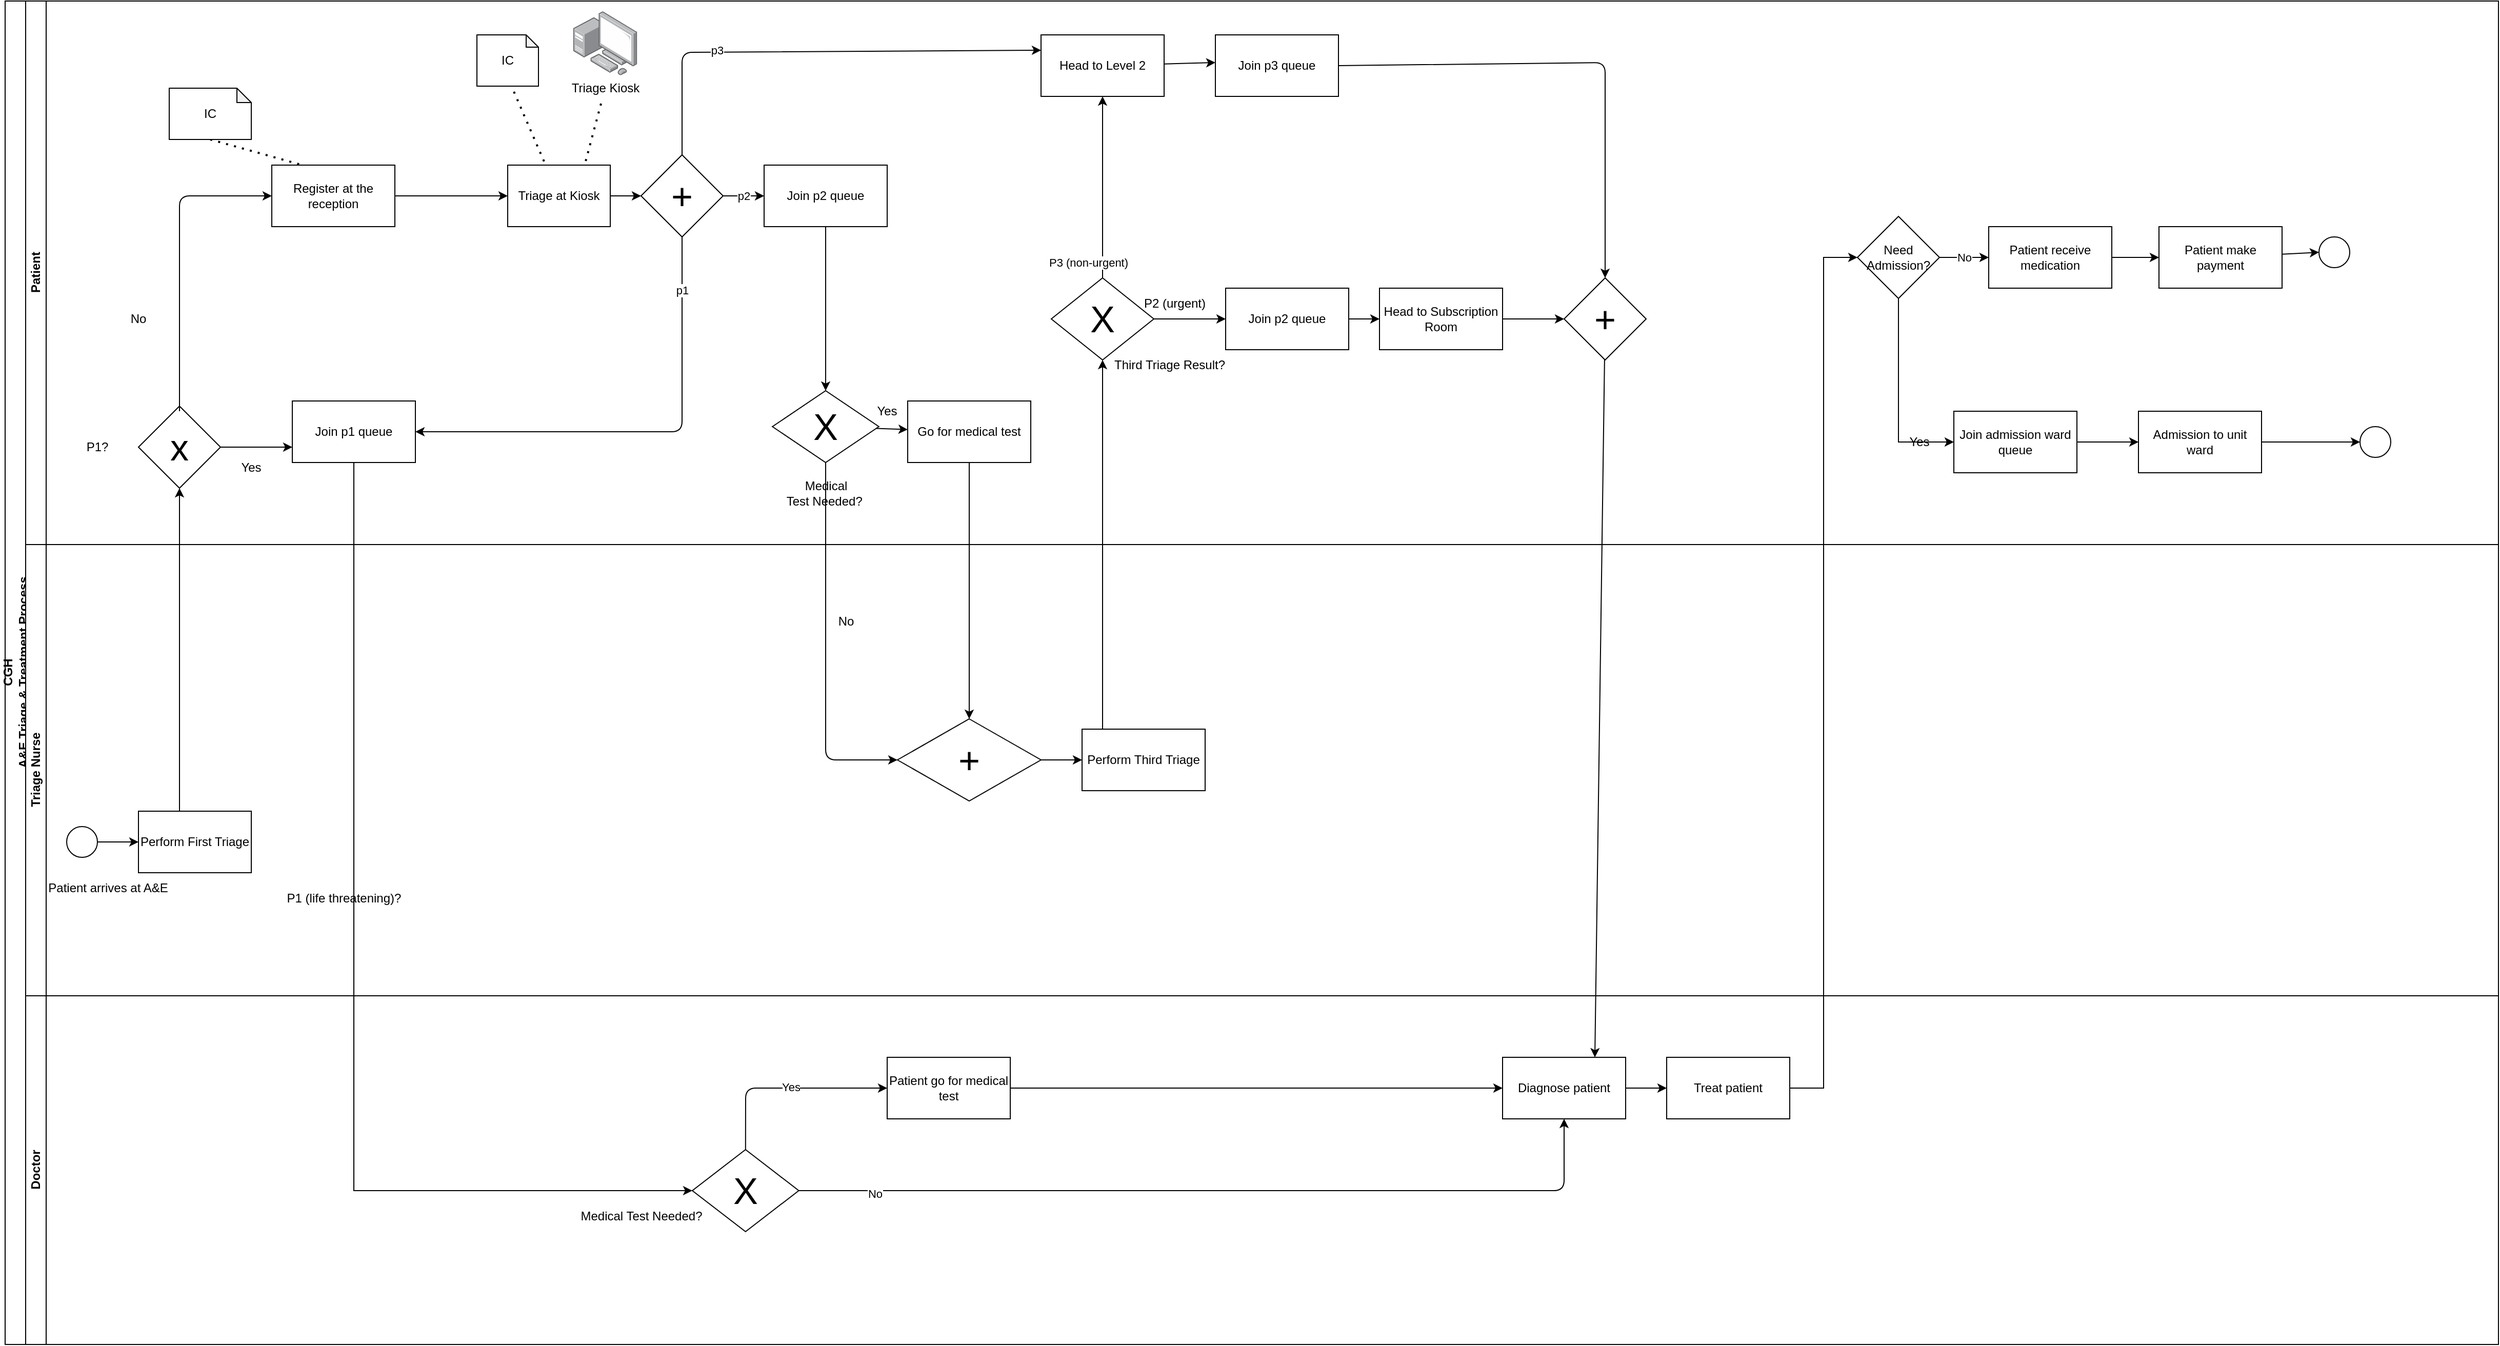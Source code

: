 <mxfile>
    <diagram id="prtHgNgQTEPvFCAcTncT" name="Page-1">
        <mxGraphModel dx="1205" dy="621" grid="1" gridSize="10" guides="1" tooltips="1" connect="1" arrows="1" fold="1" page="1" pageScale="1" pageWidth="827" pageHeight="1169" math="0" shadow="0">
            <root>
                <mxCell id="0"/>
                <mxCell id="1" parent="0"/>
                <mxCell id="dNxyNK7c78bLwvsdeMH5-19" value="CGH &lt;br&gt;A&amp;amp;E Triage &amp;amp; Treatment Process" style="swimlane;html=1;childLayout=stackLayout;resizeParent=1;resizeParentMax=0;horizontal=0;startSize=20;horizontalStack=0;" parent="1" vertex="1">
                    <mxGeometry x="60" y="90" width="2431" height="1310" as="geometry"/>
                </mxCell>
                <mxCell id="dNxyNK7c78bLwvsdeMH5-20" value="Patient" style="swimlane;html=1;startSize=20;horizontal=0;" parent="dNxyNK7c78bLwvsdeMH5-19" vertex="1">
                    <mxGeometry x="20" width="2411" height="530" as="geometry">
                        <mxRectangle x="20" width="2340" height="30" as="alternateBounds"/>
                    </mxGeometry>
                </mxCell>
                <mxCell id="125" style="edgeStyle=none;html=1;entryX=0;entryY=0.5;entryDx=0;entryDy=0;" parent="dNxyNK7c78bLwvsdeMH5-20" source="qgtoDDghmM0IQQvyiqZD-22" target="qgtoDDghmM0IQQvyiqZD-25" edge="1">
                    <mxGeometry relative="1" as="geometry"/>
                </mxCell>
                <mxCell id="qgtoDDghmM0IQQvyiqZD-22" value="Patient make payment" style="rounded=0;whiteSpace=wrap;html=1;" parent="dNxyNK7c78bLwvsdeMH5-20" vertex="1">
                    <mxGeometry x="2080" y="220" width="120" height="60" as="geometry"/>
                </mxCell>
                <mxCell id="qgtoDDghmM0IQQvyiqZD-25" value="" style="ellipse;whiteSpace=wrap;html=1;aspect=fixed;" parent="dNxyNK7c78bLwvsdeMH5-20" vertex="1">
                    <mxGeometry x="2236" y="230" width="30" height="30" as="geometry"/>
                </mxCell>
                <mxCell id="qgtoDDghmM0IQQvyiqZD-27" value="Patient receive medication" style="whiteSpace=wrap;html=1;" parent="dNxyNK7c78bLwvsdeMH5-20" vertex="1">
                    <mxGeometry x="1914" y="220" width="120" height="60" as="geometry"/>
                </mxCell>
                <mxCell id="qgtoDDghmM0IQQvyiqZD-28" style="edgeStyle=orthogonalEdgeStyle;rounded=0;orthogonalLoop=1;jettySize=auto;html=1;" parent="dNxyNK7c78bLwvsdeMH5-20" source="qgtoDDghmM0IQQvyiqZD-27" target="qgtoDDghmM0IQQvyiqZD-22" edge="1">
                    <mxGeometry relative="1" as="geometry"/>
                </mxCell>
                <mxCell id="qgtoDDghmM0IQQvyiqZD-48" value="Register at the reception" style="whiteSpace=wrap;html=1;" parent="dNxyNK7c78bLwvsdeMH5-20" vertex="1">
                    <mxGeometry x="240" y="160" width="120" height="60" as="geometry"/>
                </mxCell>
                <mxCell id="120" style="edgeStyle=none;html=1;entryX=0;entryY=0.5;entryDx=0;entryDy=0;" parent="dNxyNK7c78bLwvsdeMH5-20" source="qgtoDDghmM0IQQvyiqZD-68" target="qgtoDDghmM0IQQvyiqZD-70" edge="1">
                    <mxGeometry relative="1" as="geometry"/>
                </mxCell>
                <mxCell id="qgtoDDghmM0IQQvyiqZD-68" value="Admission to unit ward" style="whiteSpace=wrap;html=1;" parent="dNxyNK7c78bLwvsdeMH5-20" vertex="1">
                    <mxGeometry x="2060" y="400" width="120" height="60" as="geometry"/>
                </mxCell>
                <mxCell id="qgtoDDghmM0IQQvyiqZD-70" value="" style="ellipse;whiteSpace=wrap;html=1;" parent="dNxyNK7c78bLwvsdeMH5-20" vertex="1">
                    <mxGeometry x="2276" y="415" width="30" height="30" as="geometry"/>
                </mxCell>
                <mxCell id="qgtoDDghmM0IQQvyiqZD-71" style="edgeStyle=orthogonalEdgeStyle;rounded=0;orthogonalLoop=1;jettySize=auto;html=1;exitX=0.5;exitY=1;exitDx=0;exitDy=0;entryX=0;entryY=0.5;entryDx=0;entryDy=0;startArrow=none;" parent="dNxyNK7c78bLwvsdeMH5-20" source="qgtoDDghmM0IQQvyiqZD-64" target="130" edge="1">
                    <mxGeometry relative="1" as="geometry"/>
                </mxCell>
                <mxCell id="127" value="No" style="edgeStyle=none;html=1;entryX=0;entryY=0.5;entryDx=0;entryDy=0;" parent="dNxyNK7c78bLwvsdeMH5-20" source="qgtoDDghmM0IQQvyiqZD-64" target="qgtoDDghmM0IQQvyiqZD-27" edge="1">
                    <mxGeometry relative="1" as="geometry"/>
                </mxCell>
                <mxCell id="qgtoDDghmM0IQQvyiqZD-64" value="Need Admission?" style="rhombus;whiteSpace=wrap;html=1;rounded=0;" parent="dNxyNK7c78bLwvsdeMH5-20" vertex="1">
                    <mxGeometry x="1786" y="210" width="80" height="80" as="geometry"/>
                </mxCell>
                <mxCell id="qgtoDDghmM0IQQvyiqZD-77" value="Head to Subscription Room" style="whiteSpace=wrap;html=1;" parent="dNxyNK7c78bLwvsdeMH5-20" vertex="1">
                    <mxGeometry x="1320" y="280" width="120" height="60" as="geometry"/>
                </mxCell>
                <mxCell id="qgtoDDghmM0IQQvyiqZD-86" value="Yes" style="text;html=1;align=center;verticalAlign=middle;resizable=0;points=[];autosize=1;strokeColor=none;fillColor=none;" parent="dNxyNK7c78bLwvsdeMH5-20" vertex="1">
                    <mxGeometry x="1826" y="415" width="40" height="30" as="geometry"/>
                </mxCell>
                <mxCell id="13" value="" style="endArrow=none;dashed=1;html=1;dashPattern=1 3;strokeWidth=2;entryX=0.25;entryY=0;entryDx=0;entryDy=0;exitX=0.5;exitY=1;exitDx=0;exitDy=0;exitPerimeter=0;" parent="dNxyNK7c78bLwvsdeMH5-20" source="14" target="qgtoDDghmM0IQQvyiqZD-48" edge="1">
                    <mxGeometry width="50" height="50" relative="1" as="geometry">
                        <mxPoint x="240" y="40" as="sourcePoint"/>
                        <mxPoint x="260" y="80" as="targetPoint"/>
                    </mxGeometry>
                </mxCell>
                <mxCell id="14" value="IC" style="shape=note;whiteSpace=wrap;html=1;backgroundOutline=1;darkOpacity=0.05;size=14;" parent="dNxyNK7c78bLwvsdeMH5-20" vertex="1">
                    <mxGeometry x="140" y="85" width="80" height="50" as="geometry"/>
                </mxCell>
                <mxCell id="79" style="edgeStyle=none;html=1;entryX=0;entryY=0.5;entryDx=0;entryDy=0;" parent="dNxyNK7c78bLwvsdeMH5-20" source="qgtoDDghmM0IQQvyiqZD-92" target="100" edge="1">
                    <mxGeometry relative="1" as="geometry">
                        <mxPoint x="1220" y="310" as="targetPoint"/>
                    </mxGeometry>
                </mxCell>
                <mxCell id="qgtoDDghmM0IQQvyiqZD-92" value="&lt;font style=&quot;font-size: 36px;&quot;&gt;X&lt;/font&gt;" style="rhombus;whiteSpace=wrap;html=1;" parent="dNxyNK7c78bLwvsdeMH5-20" vertex="1">
                    <mxGeometry x="1000" y="270" width="100" height="80" as="geometry"/>
                </mxCell>
                <mxCell id="52" style="edgeStyle=none;html=1;exitX=0.5;exitY=0;exitDx=0;exitDy=0;entryX=0.5;entryY=1;entryDx=0;entryDy=0;" parent="dNxyNK7c78bLwvsdeMH5-20" source="qgtoDDghmM0IQQvyiqZD-92" target="77" edge="1">
                    <mxGeometry relative="1" as="geometry">
                        <Array as="points"/>
                        <mxPoint x="1020" y="260" as="sourcePoint"/>
                        <mxPoint x="1145" y="-30" as="targetPoint"/>
                    </mxGeometry>
                </mxCell>
                <mxCell id="56" value="P3 (non-urgent)" style="edgeLabel;html=1;align=center;verticalAlign=middle;resizable=0;points=[];" parent="52" vertex="1" connectable="0">
                    <mxGeometry x="0.289" y="-1" relative="1" as="geometry">
                        <mxPoint x="-15" y="99" as="offset"/>
                    </mxGeometry>
                </mxCell>
                <mxCell id="64" value="P2 (urgent)" style="text;html=1;align=center;verticalAlign=middle;resizable=0;points=[];autosize=1;strokeColor=none;fillColor=none;" parent="dNxyNK7c78bLwvsdeMH5-20" vertex="1">
                    <mxGeometry x="1080" y="280" width="80" height="30" as="geometry"/>
                </mxCell>
                <mxCell id="77" value="Head to Level 2" style="whiteSpace=wrap;html=1;" parent="dNxyNK7c78bLwvsdeMH5-20" vertex="1">
                    <mxGeometry x="990" y="33" width="120" height="60" as="geometry"/>
                </mxCell>
                <mxCell id="qgtoDDghmM0IQQvyiqZD-42" value="Join p1 queue" style="whiteSpace=wrap;html=1;" parent="dNxyNK7c78bLwvsdeMH5-20" vertex="1">
                    <mxGeometry x="260" y="390" width="120" height="60" as="geometry"/>
                </mxCell>
                <mxCell id="83" style="edgeStyle=none;html=1;entryX=0;entryY=0.75;entryDx=0;entryDy=0;exitX=1;exitY=0.5;exitDx=0;exitDy=0;" parent="dNxyNK7c78bLwvsdeMH5-20" source="qgtoDDghmM0IQQvyiqZD-39" target="qgtoDDghmM0IQQvyiqZD-42" edge="1">
                    <mxGeometry relative="1" as="geometry"/>
                </mxCell>
                <mxCell id="qgtoDDghmM0IQQvyiqZD-39" value="&lt;span style=&quot;font-size: 36px;&quot;&gt;x&lt;/span&gt;" style="rhombus;whiteSpace=wrap;html=1;" parent="dNxyNK7c78bLwvsdeMH5-20" vertex="1">
                    <mxGeometry x="110" y="395" width="80" height="80" as="geometry"/>
                </mxCell>
                <mxCell id="8" style="edgeStyle=none;html=1;exitX=0.5;exitY=0.063;exitDx=0;exitDy=0;exitPerimeter=0;" parent="dNxyNK7c78bLwvsdeMH5-20" source="qgtoDDghmM0IQQvyiqZD-39" target="qgtoDDghmM0IQQvyiqZD-48" edge="1">
                    <mxGeometry relative="1" as="geometry">
                        <Array as="points">
                            <mxPoint x="150" y="190"/>
                        </Array>
                    </mxGeometry>
                </mxCell>
                <mxCell id="88" style="edgeStyle=none;html=1;entryX=0;entryY=0.5;entryDx=0;entryDy=0;exitX=1;exitY=0.5;exitDx=0;exitDy=0;" parent="dNxyNK7c78bLwvsdeMH5-20" source="qgtoDDghmM0IQQvyiqZD-52" target="86" edge="1">
                    <mxGeometry relative="1" as="geometry"/>
                </mxCell>
                <mxCell id="qgtoDDghmM0IQQvyiqZD-52" value="Triage at Kiosk" style="whiteSpace=wrap;html=1;" parent="dNxyNK7c78bLwvsdeMH5-20" vertex="1">
                    <mxGeometry x="470" y="160" width="100" height="60" as="geometry"/>
                </mxCell>
                <mxCell id="qgtoDDghmM0IQQvyiqZD-53" style="edgeStyle=orthogonalEdgeStyle;rounded=0;orthogonalLoop=1;jettySize=auto;html=1;" parent="dNxyNK7c78bLwvsdeMH5-20" source="qgtoDDghmM0IQQvyiqZD-48" target="qgtoDDghmM0IQQvyiqZD-52" edge="1">
                    <mxGeometry relative="1" as="geometry"/>
                </mxCell>
                <mxCell id="19" value="IC" style="shape=note;whiteSpace=wrap;html=1;backgroundOutline=1;darkOpacity=0.05;size=12;" parent="dNxyNK7c78bLwvsdeMH5-20" vertex="1">
                    <mxGeometry x="440" y="33" width="60" height="50" as="geometry"/>
                </mxCell>
                <mxCell id="18" value="" style="endArrow=none;dashed=1;html=1;dashPattern=1 3;strokeWidth=2;exitX=0.601;exitY=1.109;exitDx=0;exitDy=0;exitPerimeter=0;" parent="dNxyNK7c78bLwvsdeMH5-20" source="19" target="qgtoDDghmM0IQQvyiqZD-52" edge="1">
                    <mxGeometry width="50" height="50" relative="1" as="geometry">
                        <mxPoint x="420" y="210" as="sourcePoint"/>
                        <mxPoint x="450" y="240" as="targetPoint"/>
                    </mxGeometry>
                </mxCell>
                <mxCell id="17" value="" style="group" parent="dNxyNK7c78bLwvsdeMH5-20" vertex="1" connectable="0">
                    <mxGeometry x="520" y="10" width="90" height="90" as="geometry"/>
                </mxCell>
                <mxCell id="qgtoDDghmM0IQQvyiqZD-74" value="" style="image;points=[];aspect=fixed;html=1;align=center;shadow=0;dashed=0;image=img/lib/allied_telesis/computer_and_terminals/Personal_Computer_with_Server.svg;" parent="17" vertex="1">
                    <mxGeometry x="13.8" width="62.4" height="62.4" as="geometry"/>
                </mxCell>
                <mxCell id="qgtoDDghmM0IQQvyiqZD-93" value="Triage Kiosk" style="text;html=1;align=center;verticalAlign=middle;resizable=0;points=[];autosize=1;strokeColor=none;fillColor=none;" parent="17" vertex="1">
                    <mxGeometry y="60" width="90" height="30" as="geometry"/>
                </mxCell>
                <mxCell id="qgtoDDghmM0IQQvyiqZD-73" value="" style="endArrow=none;dashed=1;html=1;dashPattern=1 3;strokeWidth=2;rounded=0;startArrow=none;entryX=0.75;entryY=0;entryDx=0;entryDy=0;" parent="dNxyNK7c78bLwvsdeMH5-20" source="qgtoDDghmM0IQQvyiqZD-93" target="qgtoDDghmM0IQQvyiqZD-52" edge="1">
                    <mxGeometry width="50" height="50" relative="1" as="geometry">
                        <mxPoint x="524" y="210" as="sourcePoint"/>
                        <mxPoint x="490" y="795" as="targetPoint"/>
                    </mxGeometry>
                </mxCell>
                <mxCell id="92" style="edgeStyle=none;html=1;entryX=0;entryY=0.25;entryDx=0;entryDy=0;exitX=0.5;exitY=0;exitDx=0;exitDy=0;" parent="dNxyNK7c78bLwvsdeMH5-20" source="86" target="77" edge="1">
                    <mxGeometry relative="1" as="geometry">
                        <mxPoint x="550" y="420" as="sourcePoint"/>
                        <Array as="points">
                            <mxPoint x="640" y="50"/>
                        </Array>
                    </mxGeometry>
                </mxCell>
                <mxCell id="104" value="p3" style="edgeLabel;html=1;align=center;verticalAlign=middle;resizable=0;points=[];" parent="92" vertex="1" connectable="0">
                    <mxGeometry x="-0.406" y="2" relative="1" as="geometry">
                        <mxPoint as="offset"/>
                    </mxGeometry>
                </mxCell>
                <mxCell id="93" value="p2" style="edgeStyle=none;html=1;entryX=0;entryY=0.5;entryDx=0;entryDy=0;exitX=1;exitY=0.5;exitDx=0;exitDy=0;" parent="dNxyNK7c78bLwvsdeMH5-20" source="86" target="90" edge="1">
                    <mxGeometry relative="1" as="geometry"/>
                </mxCell>
                <mxCell id="102" style="edgeStyle=none;html=1;entryX=1;entryY=0.5;entryDx=0;entryDy=0;exitX=0.5;exitY=1;exitDx=0;exitDy=0;" parent="dNxyNK7c78bLwvsdeMH5-20" source="86" target="qgtoDDghmM0IQQvyiqZD-42" edge="1">
                    <mxGeometry relative="1" as="geometry">
                        <Array as="points">
                            <mxPoint x="640" y="420"/>
                        </Array>
                    </mxGeometry>
                </mxCell>
                <mxCell id="103" value="p1" style="edgeLabel;html=1;align=center;verticalAlign=middle;resizable=0;points=[];" parent="102" vertex="1" connectable="0">
                    <mxGeometry x="-0.772" relative="1" as="geometry">
                        <mxPoint as="offset"/>
                    </mxGeometry>
                </mxCell>
                <mxCell id="86" value="&lt;span style=&quot;font-size: 36px;&quot;&gt;+&lt;/span&gt;" style="rhombus;whiteSpace=wrap;html=1;" parent="dNxyNK7c78bLwvsdeMH5-20" vertex="1">
                    <mxGeometry x="600" y="150" width="80" height="80" as="geometry"/>
                </mxCell>
                <mxCell id="90" value="Join p2 queue" style="whiteSpace=wrap;html=1;" parent="dNxyNK7c78bLwvsdeMH5-20" vertex="1">
                    <mxGeometry x="720" y="160" width="120" height="60" as="geometry"/>
                </mxCell>
                <mxCell id="qgtoDDghmM0IQQvyiqZD-4" value="&lt;span style=&quot;font-size: 36px;&quot;&gt;X&lt;/span&gt;" style="rhombus;whiteSpace=wrap;html=1;fontFamily=Helvetica;fontSize=12;fontColor=#000000;align=center;" parent="dNxyNK7c78bLwvsdeMH5-20" vertex="1">
                    <mxGeometry x="728.1" y="380" width="103.8" height="70" as="geometry"/>
                </mxCell>
                <mxCell id="94" style="edgeStyle=none;html=1;" parent="dNxyNK7c78bLwvsdeMH5-20" source="90" target="qgtoDDghmM0IQQvyiqZD-4" edge="1">
                    <mxGeometry relative="1" as="geometry">
                        <mxPoint x="650" y="620" as="targetPoint"/>
                    </mxGeometry>
                </mxCell>
                <mxCell id="qgtoDDghmM0IQQvyiqZD-33" value="Go for medical test" style="whiteSpace=wrap;html=1;" parent="dNxyNK7c78bLwvsdeMH5-20" vertex="1">
                    <mxGeometry x="860" y="390" width="120" height="60" as="geometry"/>
                </mxCell>
                <mxCell id="96" style="edgeStyle=none;html=1;" parent="dNxyNK7c78bLwvsdeMH5-20" source="qgtoDDghmM0IQQvyiqZD-4" target="qgtoDDghmM0IQQvyiqZD-33" edge="1">
                    <mxGeometry relative="1" as="geometry"/>
                </mxCell>
                <mxCell id="101" style="edgeStyle=none;html=1;entryX=0;entryY=0.5;entryDx=0;entryDy=0;" parent="dNxyNK7c78bLwvsdeMH5-20" source="100" target="qgtoDDghmM0IQQvyiqZD-77" edge="1">
                    <mxGeometry relative="1" as="geometry"/>
                </mxCell>
                <mxCell id="100" value="Join p2 queue" style="whiteSpace=wrap;html=1;" parent="dNxyNK7c78bLwvsdeMH5-20" vertex="1">
                    <mxGeometry x="1170" y="280" width="120" height="60" as="geometry"/>
                </mxCell>
                <mxCell id="117" value="Join p3 queue" style="whiteSpace=wrap;html=1;" parent="dNxyNK7c78bLwvsdeMH5-20" vertex="1">
                    <mxGeometry x="1160" y="33" width="120" height="60" as="geometry"/>
                </mxCell>
                <mxCell id="118" style="edgeStyle=none;html=1;" parent="dNxyNK7c78bLwvsdeMH5-20" source="77" edge="1">
                    <mxGeometry relative="1" as="geometry">
                        <mxPoint x="1160" y="60" as="targetPoint"/>
                    </mxGeometry>
                </mxCell>
                <mxCell id="121" value="&lt;span style=&quot;font-size: 36px;&quot;&gt;+&lt;/span&gt;" style="rhombus;whiteSpace=wrap;html=1;" parent="dNxyNK7c78bLwvsdeMH5-20" vertex="1">
                    <mxGeometry x="1500" y="270" width="80" height="80" as="geometry"/>
                </mxCell>
                <mxCell id="115" style="edgeStyle=none;html=1;entryX=0;entryY=0.5;entryDx=0;entryDy=0;" parent="dNxyNK7c78bLwvsdeMH5-20" source="qgtoDDghmM0IQQvyiqZD-77" target="121" edge="1">
                    <mxGeometry relative="1" as="geometry"/>
                </mxCell>
                <mxCell id="123" style="edgeStyle=none;html=1;entryX=0.5;entryY=0;entryDx=0;entryDy=0;exitX=1;exitY=0.5;exitDx=0;exitDy=0;" parent="dNxyNK7c78bLwvsdeMH5-20" source="117" target="121" edge="1">
                    <mxGeometry relative="1" as="geometry">
                        <mxPoint x="1540" y="100" as="targetPoint"/>
                        <Array as="points">
                            <mxPoint x="1540" y="60"/>
                        </Array>
                    </mxGeometry>
                </mxCell>
                <mxCell id="131" style="edgeStyle=none;html=1;" parent="dNxyNK7c78bLwvsdeMH5-20" source="130" target="qgtoDDghmM0IQQvyiqZD-68" edge="1">
                    <mxGeometry relative="1" as="geometry"/>
                </mxCell>
                <mxCell id="130" value="Join admission ward queue" style="whiteSpace=wrap;html=1;" parent="dNxyNK7c78bLwvsdeMH5-20" vertex="1">
                    <mxGeometry x="1880" y="400" width="120" height="60" as="geometry"/>
                </mxCell>
                <mxCell id="138" value="Third Triage Result?" style="text;html=1;align=center;verticalAlign=middle;resizable=0;points=[];autosize=1;strokeColor=none;fillColor=none;" parent="dNxyNK7c78bLwvsdeMH5-20" vertex="1">
                    <mxGeometry x="1050" y="340" width="130" height="30" as="geometry"/>
                </mxCell>
                <mxCell id="139" value="P1?" style="text;strokeColor=none;align=center;fillColor=none;html=1;verticalAlign=middle;whiteSpace=wrap;rounded=0;" vertex="1" parent="dNxyNK7c78bLwvsdeMH5-20">
                    <mxGeometry x="40" y="420" width="60" height="30" as="geometry"/>
                </mxCell>
                <mxCell id="140" value="No" style="text;strokeColor=none;align=center;fillColor=none;html=1;verticalAlign=middle;whiteSpace=wrap;rounded=0;" vertex="1" parent="dNxyNK7c78bLwvsdeMH5-20">
                    <mxGeometry x="80" y="295" width="60" height="30" as="geometry"/>
                </mxCell>
                <mxCell id="141" value="Yes" style="text;strokeColor=none;align=center;fillColor=none;html=1;verticalAlign=middle;whiteSpace=wrap;rounded=0;" vertex="1" parent="dNxyNK7c78bLwvsdeMH5-20">
                    <mxGeometry x="190" y="440" width="60" height="30" as="geometry"/>
                </mxCell>
                <mxCell id="146" value="Yes" style="text;strokeColor=none;align=center;fillColor=none;html=1;verticalAlign=middle;whiteSpace=wrap;rounded=0;" vertex="1" parent="dNxyNK7c78bLwvsdeMH5-20">
                    <mxGeometry x="810" y="385" width="60" height="30" as="geometry"/>
                </mxCell>
                <mxCell id="qgtoDDghmM0IQQvyiqZD-65" value="" style="edgeStyle=orthogonalEdgeStyle;rounded=0;orthogonalLoop=1;jettySize=auto;html=1;entryX=0;entryY=0.5;entryDx=0;entryDy=0;" parent="dNxyNK7c78bLwvsdeMH5-19" source="qgtoDDghmM0IQQvyiqZD-31" target="qgtoDDghmM0IQQvyiqZD-64" edge="1">
                    <mxGeometry relative="1" as="geometry"/>
                </mxCell>
                <mxCell id="qgtoDDghmM0IQQvyiqZD-50" style="edgeStyle=orthogonalEdgeStyle;rounded=0;orthogonalLoop=1;jettySize=auto;html=1;entryX=0;entryY=0.5;entryDx=0;entryDy=0;exitX=0.5;exitY=1;exitDx=0;exitDy=0;" parent="dNxyNK7c78bLwvsdeMH5-19" source="qgtoDDghmM0IQQvyiqZD-42" target="105" edge="1">
                    <mxGeometry relative="1" as="geometry"/>
                </mxCell>
                <mxCell id="84" style="edgeStyle=none;html=1;entryX=0.5;entryY=1;entryDx=0;entryDy=0;" parent="dNxyNK7c78bLwvsdeMH5-19" target="qgtoDDghmM0IQQvyiqZD-39" edge="1">
                    <mxGeometry relative="1" as="geometry">
                        <mxPoint x="170" y="800" as="sourcePoint"/>
                    </mxGeometry>
                </mxCell>
                <mxCell id="99" style="edgeStyle=none;html=1;entryX=0.5;entryY=1;entryDx=0;entryDy=0;" parent="dNxyNK7c78bLwvsdeMH5-19" target="qgtoDDghmM0IQQvyiqZD-92" edge="1">
                    <mxGeometry relative="1" as="geometry">
                        <mxPoint x="1070" y="770" as="sourcePoint"/>
                    </mxGeometry>
                </mxCell>
                <mxCell id="qgtoDDghmM0IQQvyiqZD-1" value="Triage Nurse" style="swimlane;html=1;startSize=20;horizontal=0;" parent="dNxyNK7c78bLwvsdeMH5-19" vertex="1">
                    <mxGeometry x="20" y="530" width="2411" height="440" as="geometry"/>
                </mxCell>
                <mxCell id="7" value="Patient arrives at A&amp;amp;E" style="text;html=1;align=center;verticalAlign=middle;resizable=0;points=[];autosize=1;strokeColor=none;fillColor=none;" parent="qgtoDDghmM0IQQvyiqZD-1" vertex="1">
                    <mxGeometry x="10" y="320" width="140" height="30" as="geometry"/>
                </mxCell>
                <mxCell id="qgtoDDghmM0IQQvyiqZD-3" value="Perform First Triage" style="rounded=0;whiteSpace=wrap;html=1;fontFamily=Helvetica;fontSize=12;fontColor=#000000;align=center;" parent="qgtoDDghmM0IQQvyiqZD-1" vertex="1">
                    <mxGeometry x="110" y="260" width="110" height="60" as="geometry"/>
                </mxCell>
                <mxCell id="dNxyNK7c78bLwvsdeMH5-23" value="" style="ellipse;whiteSpace=wrap;html=1;" parent="qgtoDDghmM0IQQvyiqZD-1" vertex="1">
                    <mxGeometry x="40" y="275" width="30" height="30" as="geometry"/>
                </mxCell>
                <mxCell id="28" style="edgeStyle=none;html=1;entryX=0;entryY=0.5;entryDx=0;entryDy=0;" parent="qgtoDDghmM0IQQvyiqZD-1" source="dNxyNK7c78bLwvsdeMH5-23" target="qgtoDDghmM0IQQvyiqZD-3" edge="1">
                    <mxGeometry relative="1" as="geometry"/>
                </mxCell>
                <mxCell id="qgtoDDghmM0IQQvyiqZD-89" value="P1 (life threatening)?" style="text;html=1;align=center;verticalAlign=middle;resizable=0;points=[];autosize=1;strokeColor=none;fillColor=none;" parent="qgtoDDghmM0IQQvyiqZD-1" vertex="1">
                    <mxGeometry x="245" y="330" width="130" height="30" as="geometry"/>
                </mxCell>
                <mxCell id="qgtoDDghmM0IQQvyiqZD-90" value="Perform Third Triage" style="rounded=0;whiteSpace=wrap;html=1;" parent="qgtoDDghmM0IQQvyiqZD-1" vertex="1">
                    <mxGeometry x="1030" y="180" width="120" height="60" as="geometry"/>
                </mxCell>
                <mxCell id="148" style="edgeStyle=none;html=1;exitX=1;exitY=0.5;exitDx=0;exitDy=0;entryX=0;entryY=0.5;entryDx=0;entryDy=0;" edge="1" parent="qgtoDDghmM0IQQvyiqZD-1" source="145" target="qgtoDDghmM0IQQvyiqZD-90">
                    <mxGeometry relative="1" as="geometry"/>
                </mxCell>
                <mxCell id="145" value="&lt;span style=&quot;font-size: 36px;&quot;&gt;+&lt;/span&gt;" style="rhombus;whiteSpace=wrap;html=1;" vertex="1" parent="qgtoDDghmM0IQQvyiqZD-1">
                    <mxGeometry x="850" y="170" width="140" height="80" as="geometry"/>
                </mxCell>
                <mxCell id="147" value="No" style="text;strokeColor=none;align=center;fillColor=none;html=1;verticalAlign=middle;whiteSpace=wrap;rounded=0;" vertex="1" parent="qgtoDDghmM0IQQvyiqZD-1">
                    <mxGeometry x="770" y="60" width="60" height="30" as="geometry"/>
                </mxCell>
                <mxCell id="dNxyNK7c78bLwvsdeMH5-22" value="Doctor" style="swimlane;html=1;startSize=20;horizontal=0;" parent="dNxyNK7c78bLwvsdeMH5-19" vertex="1">
                    <mxGeometry x="20" y="970" width="2411" height="340" as="geometry"/>
                </mxCell>
                <mxCell id="qgtoDDghmM0IQQvyiqZD-21" value="Diagnose patient" style="rounded=0;whiteSpace=wrap;html=1;" parent="dNxyNK7c78bLwvsdeMH5-22" vertex="1">
                    <mxGeometry x="1440" y="60" width="120" height="60" as="geometry"/>
                </mxCell>
                <mxCell id="qgtoDDghmM0IQQvyiqZD-31" value="Treat patient" style="whiteSpace=wrap;html=1;rounded=0;" parent="dNxyNK7c78bLwvsdeMH5-22" vertex="1">
                    <mxGeometry x="1600" y="60" width="120" height="60" as="geometry"/>
                </mxCell>
                <mxCell id="qgtoDDghmM0IQQvyiqZD-32" value="" style="edgeStyle=orthogonalEdgeStyle;rounded=0;orthogonalLoop=1;jettySize=auto;html=1;" parent="dNxyNK7c78bLwvsdeMH5-22" source="qgtoDDghmM0IQQvyiqZD-21" target="qgtoDDghmM0IQQvyiqZD-31" edge="1">
                    <mxGeometry relative="1" as="geometry">
                        <Array as="points">
                            <mxPoint x="1520" y="90"/>
                            <mxPoint x="1520" y="100"/>
                        </Array>
                    </mxGeometry>
                </mxCell>
                <mxCell id="107" style="edgeStyle=none;html=1;entryX=0;entryY=0.5;entryDx=0;entryDy=0;exitX=0.5;exitY=0;exitDx=0;exitDy=0;" parent="dNxyNK7c78bLwvsdeMH5-22" source="105" target="106" edge="1">
                    <mxGeometry relative="1" as="geometry">
                        <mxPoint x="592" y="160" as="sourcePoint"/>
                        <Array as="points">
                            <mxPoint x="702" y="90"/>
                        </Array>
                    </mxGeometry>
                </mxCell>
                <mxCell id="113" value="Yes" style="edgeLabel;html=1;align=center;verticalAlign=middle;resizable=0;points=[];" parent="107" vertex="1" connectable="0">
                    <mxGeometry x="0.045" y="1" relative="1" as="geometry">
                        <mxPoint as="offset"/>
                    </mxGeometry>
                </mxCell>
                <mxCell id="105" value="&lt;span style=&quot;font-size: 36px;&quot;&gt;X&lt;/span&gt;" style="rhombus;whiteSpace=wrap;html=1;fontFamily=Helvetica;fontSize=12;fontColor=#000000;align=center;" parent="dNxyNK7c78bLwvsdeMH5-22" vertex="1">
                    <mxGeometry x="650" y="150" width="103.8" height="80" as="geometry"/>
                </mxCell>
                <mxCell id="108" style="edgeStyle=none;html=1;entryX=0.5;entryY=1;entryDx=0;entryDy=0;exitX=1;exitY=0.5;exitDx=0;exitDy=0;" parent="dNxyNK7c78bLwvsdeMH5-22" source="105" target="qgtoDDghmM0IQQvyiqZD-21" edge="1">
                    <mxGeometry relative="1" as="geometry">
                        <mxPoint x="1073.8" y="190" as="sourcePoint"/>
                        <Array as="points">
                            <mxPoint x="1500" y="190"/>
                        </Array>
                    </mxGeometry>
                </mxCell>
                <mxCell id="114" value="No" style="edgeLabel;html=1;align=center;verticalAlign=middle;resizable=0;points=[];" parent="108" vertex="1" connectable="0">
                    <mxGeometry x="-0.82" y="-3" relative="1" as="geometry">
                        <mxPoint as="offset"/>
                    </mxGeometry>
                </mxCell>
                <mxCell id="111" style="edgeStyle=none;html=1;entryX=0;entryY=0.5;entryDx=0;entryDy=0;" parent="dNxyNK7c78bLwvsdeMH5-22" source="106" target="qgtoDDghmM0IQQvyiqZD-21" edge="1">
                    <mxGeometry relative="1" as="geometry"/>
                </mxCell>
                <mxCell id="106" value="Patient go for medical test" style="whiteSpace=wrap;html=1;" parent="dNxyNK7c78bLwvsdeMH5-22" vertex="1">
                    <mxGeometry x="840" y="60" width="120" height="60" as="geometry"/>
                </mxCell>
                <mxCell id="112" value="Medical Test Needed?" style="text;html=1;align=center;verticalAlign=middle;resizable=0;points=[];autosize=1;strokeColor=none;fillColor=none;" parent="dNxyNK7c78bLwvsdeMH5-22" vertex="1">
                    <mxGeometry x="530" y="200" width="140" height="30" as="geometry"/>
                </mxCell>
                <mxCell id="124" style="edgeStyle=none;html=1;entryX=0.75;entryY=0;entryDx=0;entryDy=0;" parent="dNxyNK7c78bLwvsdeMH5-19" source="121" target="qgtoDDghmM0IQQvyiqZD-21" edge="1">
                    <mxGeometry relative="1" as="geometry"/>
                </mxCell>
                <mxCell id="135" style="edgeStyle=none;html=1;" parent="dNxyNK7c78bLwvsdeMH5-19" source="qgtoDDghmM0IQQvyiqZD-33" edge="1">
                    <mxGeometry relative="1" as="geometry">
                        <Array as="points"/>
                        <mxPoint x="940" y="700" as="targetPoint"/>
                    </mxGeometry>
                </mxCell>
                <mxCell id="143" style="edgeStyle=none;html=1;exitX=0.5;exitY=1;exitDx=0;exitDy=0;" edge="1" parent="dNxyNK7c78bLwvsdeMH5-19" source="qgtoDDghmM0IQQvyiqZD-4">
                    <mxGeometry relative="1" as="geometry">
                        <mxPoint x="870" y="740" as="targetPoint"/>
                        <Array as="points">
                            <mxPoint x="800" y="740"/>
                        </Array>
                    </mxGeometry>
                </mxCell>
                <mxCell id="6" value="&lt;span style=&quot;color: rgba(0, 0, 0, 0); font-family: monospace; font-size: 0px; text-align: start;&quot;&gt;Pa&lt;/span&gt;" style="text;html=1;align=center;verticalAlign=middle;resizable=0;points=[];autosize=1;strokeColor=none;fillColor=none;" parent="1" vertex="1">
                    <mxGeometry x="190" y="195" width="20" height="30" as="geometry"/>
                </mxCell>
                <mxCell id="136" value="&lt;span style=&quot;&quot;&gt;Medical&lt;/span&gt;&lt;br style=&quot;border-color: var(--border-color);&quot;&gt;&lt;span style=&quot;&quot;&gt;Test Needed?&amp;nbsp;&lt;/span&gt;" style="text;html=1;align=center;verticalAlign=middle;resizable=0;points=[];autosize=1;strokeColor=none;fillColor=none;" parent="1" vertex="1">
                    <mxGeometry x="810" y="550" width="100" height="40" as="geometry"/>
                </mxCell>
            </root>
        </mxGraphModel>
    </diagram>
</mxfile>